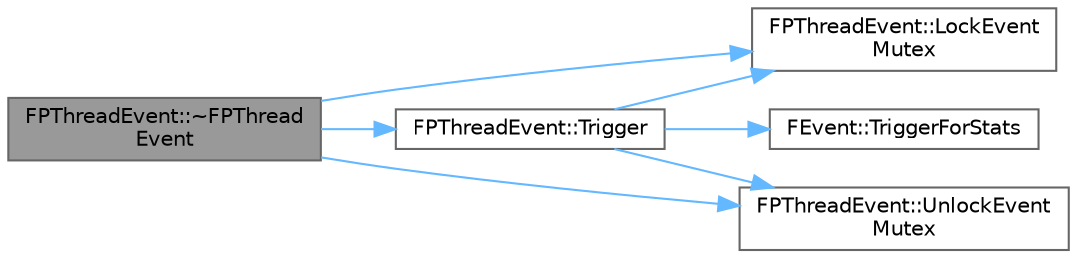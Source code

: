 digraph "FPThreadEvent::~FPThreadEvent"
{
 // INTERACTIVE_SVG=YES
 // LATEX_PDF_SIZE
  bgcolor="transparent";
  edge [fontname=Helvetica,fontsize=10,labelfontname=Helvetica,labelfontsize=10];
  node [fontname=Helvetica,fontsize=10,shape=box,height=0.2,width=0.4];
  rankdir="LR";
  Node1 [id="Node000001",label="FPThreadEvent::~FPThread\lEvent",height=0.2,width=0.4,color="gray40", fillcolor="grey60", style="filled", fontcolor="black",tooltip=" "];
  Node1 -> Node2 [id="edge1_Node000001_Node000002",color="steelblue1",style="solid",tooltip=" "];
  Node2 [id="Node000002",label="FPThreadEvent::LockEvent\lMutex",height=0.2,width=0.4,color="grey40", fillcolor="white", style="filled",URL="$d0/dd1/classFPThreadEvent.html#a65e720e27aca6f0472381a0d2acd38a6",tooltip=" "];
  Node1 -> Node3 [id="edge2_Node000001_Node000003",color="steelblue1",style="solid",tooltip=" "];
  Node3 [id="Node000003",label="FPThreadEvent::Trigger",height=0.2,width=0.4,color="grey40", fillcolor="white", style="filled",URL="$d0/dd1/classFPThreadEvent.html#ae9c8d2ed432fba6c1c2e224947b6a5c1",tooltip="Triggers the event so any waiting threads are activated."];
  Node3 -> Node2 [id="edge3_Node000003_Node000002",color="steelblue1",style="solid",tooltip=" "];
  Node3 -> Node4 [id="edge4_Node000003_Node000004",color="steelblue1",style="solid",tooltip=" "];
  Node4 [id="Node000004",label="FEvent::TriggerForStats",height=0.2,width=0.4,color="grey40", fillcolor="white", style="filled",URL="$d8/d86/classFEvent.html#a72eb96c72d21a9695235f12222e01700",tooltip="Send to the stats a special message which encodes a trigger for the event."];
  Node3 -> Node5 [id="edge5_Node000003_Node000005",color="steelblue1",style="solid",tooltip=" "];
  Node5 [id="Node000005",label="FPThreadEvent::UnlockEvent\lMutex",height=0.2,width=0.4,color="grey40", fillcolor="white", style="filled",URL="$d0/dd1/classFPThreadEvent.html#ad2f010939aec90aa8e7d3f0f05c439ec",tooltip=" "];
  Node1 -> Node5 [id="edge6_Node000001_Node000005",color="steelblue1",style="solid",tooltip=" "];
}
